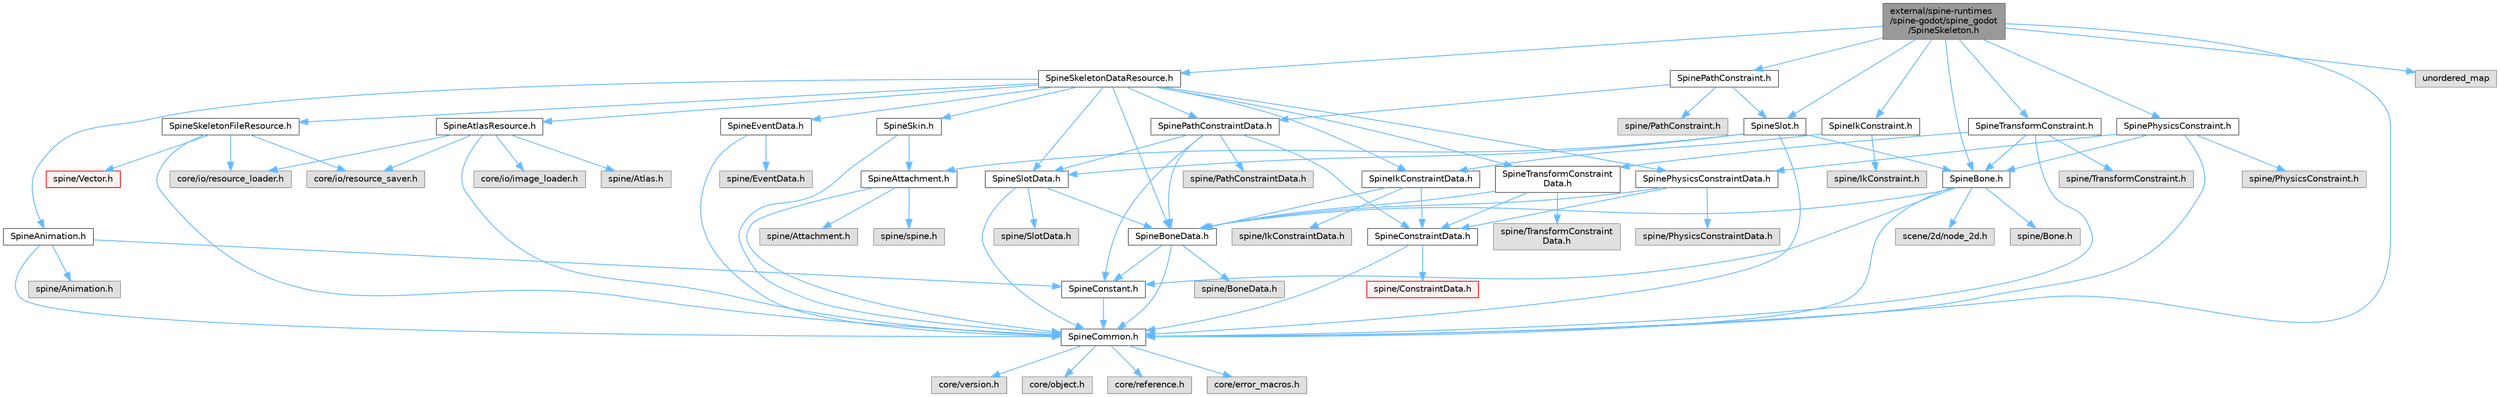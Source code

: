 digraph "external/spine-runtimes/spine-godot/spine_godot/SpineSkeleton.h"
{
 // LATEX_PDF_SIZE
  bgcolor="transparent";
  edge [fontname=Helvetica,fontsize=10,labelfontname=Helvetica,labelfontsize=10];
  node [fontname=Helvetica,fontsize=10,shape=box,height=0.2,width=0.4];
  Node1 [id="Node000001",label="external/spine-runtimes\l/spine-godot/spine_godot\l/SpineSkeleton.h",height=0.2,width=0.4,color="gray40", fillcolor="grey60", style="filled", fontcolor="black",tooltip=" "];
  Node1 -> Node2 [id="edge1_Node000001_Node000002",color="steelblue1",style="solid",tooltip=" "];
  Node2 [id="Node000002",label="SpineCommon.h",height=0.2,width=0.4,color="grey40", fillcolor="white", style="filled",URL="$_spine_common_8h.html",tooltip=" "];
  Node2 -> Node3 [id="edge2_Node000002_Node000003",color="steelblue1",style="solid",tooltip=" "];
  Node3 [id="Node000003",label="core/version.h",height=0.2,width=0.4,color="grey60", fillcolor="#E0E0E0", style="filled",tooltip=" "];
  Node2 -> Node4 [id="edge3_Node000002_Node000004",color="steelblue1",style="solid",tooltip=" "];
  Node4 [id="Node000004",label="core/object.h",height=0.2,width=0.4,color="grey60", fillcolor="#E0E0E0", style="filled",tooltip=" "];
  Node2 -> Node5 [id="edge4_Node000002_Node000005",color="steelblue1",style="solid",tooltip=" "];
  Node5 [id="Node000005",label="core/reference.h",height=0.2,width=0.4,color="grey60", fillcolor="#E0E0E0", style="filled",tooltip=" "];
  Node2 -> Node6 [id="edge5_Node000002_Node000006",color="steelblue1",style="solid",tooltip=" "];
  Node6 [id="Node000006",label="core/error_macros.h",height=0.2,width=0.4,color="grey60", fillcolor="#E0E0E0", style="filled",tooltip=" "];
  Node1 -> Node7 [id="edge6_Node000001_Node000007",color="steelblue1",style="solid",tooltip=" "];
  Node7 [id="Node000007",label="SpineSkeletonDataResource.h",height=0.2,width=0.4,color="grey40", fillcolor="white", style="filled",URL="$_spine_skeleton_data_resource_8h.html",tooltip=" "];
  Node7 -> Node8 [id="edge7_Node000007_Node000008",color="steelblue1",style="solid",tooltip=" "];
  Node8 [id="Node000008",label="SpineAnimation.h",height=0.2,width=0.4,color="grey40", fillcolor="white", style="filled",URL="$_spine_animation_8h.html",tooltip=" "];
  Node8 -> Node2 [id="edge8_Node000008_Node000002",color="steelblue1",style="solid",tooltip=" "];
  Node8 -> Node9 [id="edge9_Node000008_Node000009",color="steelblue1",style="solid",tooltip=" "];
  Node9 [id="Node000009",label="SpineConstant.h",height=0.2,width=0.4,color="grey40", fillcolor="white", style="filled",URL="$_spine_constant_8h.html",tooltip=" "];
  Node9 -> Node2 [id="edge10_Node000009_Node000002",color="steelblue1",style="solid",tooltip=" "];
  Node8 -> Node10 [id="edge11_Node000008_Node000010",color="steelblue1",style="solid",tooltip=" "];
  Node10 [id="Node000010",label="spine/Animation.h",height=0.2,width=0.4,color="grey60", fillcolor="#E0E0E0", style="filled",tooltip=" "];
  Node7 -> Node11 [id="edge12_Node000007_Node000011",color="steelblue1",style="solid",tooltip=" "];
  Node11 [id="Node000011",label="SpineAtlasResource.h",height=0.2,width=0.4,color="grey40", fillcolor="white", style="filled",URL="$_spine_atlas_resource_8h.html",tooltip=" "];
  Node11 -> Node2 [id="edge13_Node000011_Node000002",color="steelblue1",style="solid",tooltip=" "];
  Node11 -> Node12 [id="edge14_Node000011_Node000012",color="steelblue1",style="solid",tooltip=" "];
  Node12 [id="Node000012",label="core/io/resource_loader.h",height=0.2,width=0.4,color="grey60", fillcolor="#E0E0E0", style="filled",tooltip=" "];
  Node11 -> Node13 [id="edge15_Node000011_Node000013",color="steelblue1",style="solid",tooltip=" "];
  Node13 [id="Node000013",label="core/io/resource_saver.h",height=0.2,width=0.4,color="grey60", fillcolor="#E0E0E0", style="filled",tooltip=" "];
  Node11 -> Node14 [id="edge16_Node000011_Node000014",color="steelblue1",style="solid",tooltip=" "];
  Node14 [id="Node000014",label="core/io/image_loader.h",height=0.2,width=0.4,color="grey60", fillcolor="#E0E0E0", style="filled",tooltip=" "];
  Node11 -> Node15 [id="edge17_Node000011_Node000015",color="steelblue1",style="solid",tooltip=" "];
  Node15 [id="Node000015",label="spine/Atlas.h",height=0.2,width=0.4,color="grey60", fillcolor="#E0E0E0", style="filled",tooltip=" "];
  Node7 -> Node16 [id="edge18_Node000007_Node000016",color="steelblue1",style="solid",tooltip=" "];
  Node16 [id="Node000016",label="SpineBoneData.h",height=0.2,width=0.4,color="grey40", fillcolor="white", style="filled",URL="$_spine_bone_data_8h.html",tooltip=" "];
  Node16 -> Node2 [id="edge19_Node000016_Node000002",color="steelblue1",style="solid",tooltip=" "];
  Node16 -> Node9 [id="edge20_Node000016_Node000009",color="steelblue1",style="solid",tooltip=" "];
  Node16 -> Node17 [id="edge21_Node000016_Node000017",color="steelblue1",style="solid",tooltip=" "];
  Node17 [id="Node000017",label="spine/BoneData.h",height=0.2,width=0.4,color="grey60", fillcolor="#E0E0E0", style="filled",tooltip=" "];
  Node7 -> Node18 [id="edge22_Node000007_Node000018",color="steelblue1",style="solid",tooltip=" "];
  Node18 [id="Node000018",label="SpineEventData.h",height=0.2,width=0.4,color="grey40", fillcolor="white", style="filled",URL="$_spine_event_data_8h.html",tooltip=" "];
  Node18 -> Node2 [id="edge23_Node000018_Node000002",color="steelblue1",style="solid",tooltip=" "];
  Node18 -> Node19 [id="edge24_Node000018_Node000019",color="steelblue1",style="solid",tooltip=" "];
  Node19 [id="Node000019",label="spine/EventData.h",height=0.2,width=0.4,color="grey60", fillcolor="#E0E0E0", style="filled",tooltip=" "];
  Node7 -> Node20 [id="edge25_Node000007_Node000020",color="steelblue1",style="solid",tooltip=" "];
  Node20 [id="Node000020",label="SpineIkConstraintData.h",height=0.2,width=0.4,color="grey40", fillcolor="white", style="filled",URL="$_spine_ik_constraint_data_8h.html",tooltip=" "];
  Node20 -> Node21 [id="edge26_Node000020_Node000021",color="steelblue1",style="solid",tooltip=" "];
  Node21 [id="Node000021",label="SpineConstraintData.h",height=0.2,width=0.4,color="grey40", fillcolor="white", style="filled",URL="$_spine_constraint_data_8h.html",tooltip=" "];
  Node21 -> Node2 [id="edge27_Node000021_Node000002",color="steelblue1",style="solid",tooltip=" "];
  Node21 -> Node22 [id="edge28_Node000021_Node000022",color="steelblue1",style="solid",tooltip=" "];
  Node22 [id="Node000022",label="spine/ConstraintData.h",height=0.2,width=0.4,color="red", fillcolor="#FFF0F0", style="filled",URL="$_constraint_data_8h.html",tooltip=" "];
  Node20 -> Node16 [id="edge29_Node000020_Node000016",color="steelblue1",style="solid",tooltip=" "];
  Node20 -> Node180 [id="edge30_Node000020_Node000180",color="steelblue1",style="solid",tooltip=" "];
  Node180 [id="Node000180",label="spine/IkConstraintData.h",height=0.2,width=0.4,color="grey60", fillcolor="#E0E0E0", style="filled",tooltip=" "];
  Node7 -> Node181 [id="edge31_Node000007_Node000181",color="steelblue1",style="solid",tooltip=" "];
  Node181 [id="Node000181",label="SpinePathConstraintData.h",height=0.2,width=0.4,color="grey40", fillcolor="white", style="filled",URL="$_spine_path_constraint_data_8h.html",tooltip=" "];
  Node181 -> Node21 [id="edge32_Node000181_Node000021",color="steelblue1",style="solid",tooltip=" "];
  Node181 -> Node9 [id="edge33_Node000181_Node000009",color="steelblue1",style="solid",tooltip=" "];
  Node181 -> Node16 [id="edge34_Node000181_Node000016",color="steelblue1",style="solid",tooltip=" "];
  Node181 -> Node182 [id="edge35_Node000181_Node000182",color="steelblue1",style="solid",tooltip=" "];
  Node182 [id="Node000182",label="SpineSlotData.h",height=0.2,width=0.4,color="grey40", fillcolor="white", style="filled",URL="$_spine_slot_data_8h.html",tooltip=" "];
  Node182 -> Node2 [id="edge36_Node000182_Node000002",color="steelblue1",style="solid",tooltip=" "];
  Node182 -> Node16 [id="edge37_Node000182_Node000016",color="steelblue1",style="solid",tooltip=" "];
  Node182 -> Node183 [id="edge38_Node000182_Node000183",color="steelblue1",style="solid",tooltip=" "];
  Node183 [id="Node000183",label="spine/SlotData.h",height=0.2,width=0.4,color="grey60", fillcolor="#E0E0E0", style="filled",tooltip=" "];
  Node181 -> Node184 [id="edge39_Node000181_Node000184",color="steelblue1",style="solid",tooltip=" "];
  Node184 [id="Node000184",label="spine/PathConstraintData.h",height=0.2,width=0.4,color="grey60", fillcolor="#E0E0E0", style="filled",tooltip=" "];
  Node7 -> Node185 [id="edge40_Node000007_Node000185",color="steelblue1",style="solid",tooltip=" "];
  Node185 [id="Node000185",label="SpinePhysicsConstraintData.h",height=0.2,width=0.4,color="grey40", fillcolor="white", style="filled",URL="$_spine_physics_constraint_data_8h.html",tooltip=" "];
  Node185 -> Node21 [id="edge41_Node000185_Node000021",color="steelblue1",style="solid",tooltip=" "];
  Node185 -> Node16 [id="edge42_Node000185_Node000016",color="steelblue1",style="solid",tooltip=" "];
  Node185 -> Node186 [id="edge43_Node000185_Node000186",color="steelblue1",style="solid",tooltip=" "];
  Node186 [id="Node000186",label="spine/PhysicsConstraintData.h",height=0.2,width=0.4,color="grey60", fillcolor="#E0E0E0", style="filled",tooltip=" "];
  Node7 -> Node187 [id="edge44_Node000007_Node000187",color="steelblue1",style="solid",tooltip=" "];
  Node187 [id="Node000187",label="SpineSkeletonFileResource.h",height=0.2,width=0.4,color="grey40", fillcolor="white", style="filled",URL="$_spine_skeleton_file_resource_8h.html",tooltip=" "];
  Node187 -> Node2 [id="edge45_Node000187_Node000002",color="steelblue1",style="solid",tooltip=" "];
  Node187 -> Node12 [id="edge46_Node000187_Node000012",color="steelblue1",style="solid",tooltip=" "];
  Node187 -> Node13 [id="edge47_Node000187_Node000013",color="steelblue1",style="solid",tooltip=" "];
  Node187 -> Node188 [id="edge48_Node000187_Node000188",color="steelblue1",style="solid",tooltip=" "];
  Node188 [id="Node000188",label="spine/Vector.h",height=0.2,width=0.4,color="red", fillcolor="#FFF0F0", style="filled",URL="$external_2spine-runtimes_2spine-cpp_2spine-cpp_2include_2spine_2vector_8h.html",tooltip=" "];
  Node7 -> Node190 [id="edge49_Node000007_Node000190",color="steelblue1",style="solid",tooltip=" "];
  Node190 [id="Node000190",label="SpineSkin.h",height=0.2,width=0.4,color="grey40", fillcolor="white", style="filled",URL="$_spine_skin_8h.html",tooltip=" "];
  Node190 -> Node2 [id="edge50_Node000190_Node000002",color="steelblue1",style="solid",tooltip=" "];
  Node190 -> Node191 [id="edge51_Node000190_Node000191",color="steelblue1",style="solid",tooltip=" "];
  Node191 [id="Node000191",label="SpineAttachment.h",height=0.2,width=0.4,color="grey40", fillcolor="white", style="filled",URL="$_spine_attachment_8h.html",tooltip=" "];
  Node191 -> Node2 [id="edge52_Node000191_Node000002",color="steelblue1",style="solid",tooltip=" "];
  Node191 -> Node192 [id="edge53_Node000191_Node000192",color="steelblue1",style="solid",tooltip=" "];
  Node192 [id="Node000192",label="spine/Attachment.h",height=0.2,width=0.4,color="grey60", fillcolor="#E0E0E0", style="filled",tooltip=" "];
  Node191 -> Node193 [id="edge54_Node000191_Node000193",color="steelblue1",style="solid",tooltip=" "];
  Node193 [id="Node000193",label="spine/spine.h",height=0.2,width=0.4,color="grey60", fillcolor="#E0E0E0", style="filled",tooltip=" "];
  Node7 -> Node182 [id="edge55_Node000007_Node000182",color="steelblue1",style="solid",tooltip=" "];
  Node7 -> Node194 [id="edge56_Node000007_Node000194",color="steelblue1",style="solid",tooltip=" "];
  Node194 [id="Node000194",label="SpineTransformConstraint\lData.h",height=0.2,width=0.4,color="grey40", fillcolor="white", style="filled",URL="$_spine_transform_constraint_data_8h.html",tooltip=" "];
  Node194 -> Node21 [id="edge57_Node000194_Node000021",color="steelblue1",style="solid",tooltip=" "];
  Node194 -> Node16 [id="edge58_Node000194_Node000016",color="steelblue1",style="solid",tooltip=" "];
  Node194 -> Node195 [id="edge59_Node000194_Node000195",color="steelblue1",style="solid",tooltip=" "];
  Node195 [id="Node000195",label="spine/TransformConstraint\lData.h",height=0.2,width=0.4,color="grey60", fillcolor="#E0E0E0", style="filled",tooltip=" "];
  Node1 -> Node196 [id="edge60_Node000001_Node000196",color="steelblue1",style="solid",tooltip=" "];
  Node196 [id="Node000196",label="SpineBone.h",height=0.2,width=0.4,color="grey40", fillcolor="white", style="filled",URL="$_spine_bone_8h.html",tooltip=" "];
  Node196 -> Node2 [id="edge61_Node000196_Node000002",color="steelblue1",style="solid",tooltip=" "];
  Node196 -> Node16 [id="edge62_Node000196_Node000016",color="steelblue1",style="solid",tooltip=" "];
  Node196 -> Node9 [id="edge63_Node000196_Node000009",color="steelblue1",style="solid",tooltip=" "];
  Node196 -> Node197 [id="edge64_Node000196_Node000197",color="steelblue1",style="solid",tooltip=" "];
  Node197 [id="Node000197",label="scene/2d/node_2d.h",height=0.2,width=0.4,color="grey60", fillcolor="#E0E0E0", style="filled",tooltip=" "];
  Node196 -> Node198 [id="edge65_Node000196_Node000198",color="steelblue1",style="solid",tooltip=" "];
  Node198 [id="Node000198",label="spine/Bone.h",height=0.2,width=0.4,color="grey60", fillcolor="#E0E0E0", style="filled",tooltip=" "];
  Node1 -> Node199 [id="edge66_Node000001_Node000199",color="steelblue1",style="solid",tooltip=" "];
  Node199 [id="Node000199",label="SpineSlot.h",height=0.2,width=0.4,color="grey40", fillcolor="white", style="filled",URL="$_spine_slot_8h.html",tooltip=" "];
  Node199 -> Node2 [id="edge67_Node000199_Node000002",color="steelblue1",style="solid",tooltip=" "];
  Node199 -> Node182 [id="edge68_Node000199_Node000182",color="steelblue1",style="solid",tooltip=" "];
  Node199 -> Node191 [id="edge69_Node000199_Node000191",color="steelblue1",style="solid",tooltip=" "];
  Node199 -> Node196 [id="edge70_Node000199_Node000196",color="steelblue1",style="solid",tooltip=" "];
  Node1 -> Node200 [id="edge71_Node000001_Node000200",color="steelblue1",style="solid",tooltip=" "];
  Node200 [id="Node000200",label="SpineIkConstraint.h",height=0.2,width=0.4,color="grey40", fillcolor="white", style="filled",URL="$_spine_ik_constraint_8h.html",tooltip=" "];
  Node200 -> Node20 [id="edge72_Node000200_Node000020",color="steelblue1",style="solid",tooltip=" "];
  Node200 -> Node201 [id="edge73_Node000200_Node000201",color="steelblue1",style="solid",tooltip=" "];
  Node201 [id="Node000201",label="spine/IkConstraint.h",height=0.2,width=0.4,color="grey60", fillcolor="#E0E0E0", style="filled",tooltip=" "];
  Node1 -> Node202 [id="edge74_Node000001_Node000202",color="steelblue1",style="solid",tooltip=" "];
  Node202 [id="Node000202",label="SpineTransformConstraint.h",height=0.2,width=0.4,color="grey40", fillcolor="white", style="filled",URL="$_spine_transform_constraint_8h.html",tooltip=" "];
  Node202 -> Node2 [id="edge75_Node000202_Node000002",color="steelblue1",style="solid",tooltip=" "];
  Node202 -> Node194 [id="edge76_Node000202_Node000194",color="steelblue1",style="solid",tooltip=" "];
  Node202 -> Node196 [id="edge77_Node000202_Node000196",color="steelblue1",style="solid",tooltip=" "];
  Node202 -> Node203 [id="edge78_Node000202_Node000203",color="steelblue1",style="solid",tooltip=" "];
  Node203 [id="Node000203",label="spine/TransformConstraint.h",height=0.2,width=0.4,color="grey60", fillcolor="#E0E0E0", style="filled",tooltip=" "];
  Node1 -> Node204 [id="edge79_Node000001_Node000204",color="steelblue1",style="solid",tooltip=" "];
  Node204 [id="Node000204",label="SpinePathConstraint.h",height=0.2,width=0.4,color="grey40", fillcolor="white", style="filled",URL="$_spine_path_constraint_8h.html",tooltip=" "];
  Node204 -> Node181 [id="edge80_Node000204_Node000181",color="steelblue1",style="solid",tooltip=" "];
  Node204 -> Node199 [id="edge81_Node000204_Node000199",color="steelblue1",style="solid",tooltip=" "];
  Node204 -> Node205 [id="edge82_Node000204_Node000205",color="steelblue1",style="solid",tooltip=" "];
  Node205 [id="Node000205",label="spine/PathConstraint.h",height=0.2,width=0.4,color="grey60", fillcolor="#E0E0E0", style="filled",tooltip=" "];
  Node1 -> Node206 [id="edge83_Node000001_Node000206",color="steelblue1",style="solid",tooltip=" "];
  Node206 [id="Node000206",label="SpinePhysicsConstraint.h",height=0.2,width=0.4,color="grey40", fillcolor="white", style="filled",URL="$_spine_physics_constraint_8h.html",tooltip=" "];
  Node206 -> Node2 [id="edge84_Node000206_Node000002",color="steelblue1",style="solid",tooltip=" "];
  Node206 -> Node185 [id="edge85_Node000206_Node000185",color="steelblue1",style="solid",tooltip=" "];
  Node206 -> Node196 [id="edge86_Node000206_Node000196",color="steelblue1",style="solid",tooltip=" "];
  Node206 -> Node207 [id="edge87_Node000206_Node000207",color="steelblue1",style="solid",tooltip=" "];
  Node207 [id="Node000207",label="spine/PhysicsConstraint.h",height=0.2,width=0.4,color="grey60", fillcolor="#E0E0E0", style="filled",tooltip=" "];
  Node1 -> Node208 [id="edge88_Node000001_Node000208",color="steelblue1",style="solid",tooltip=" "];
  Node208 [id="Node000208",label="unordered_map",height=0.2,width=0.4,color="grey60", fillcolor="#E0E0E0", style="filled",tooltip=" "];
}

